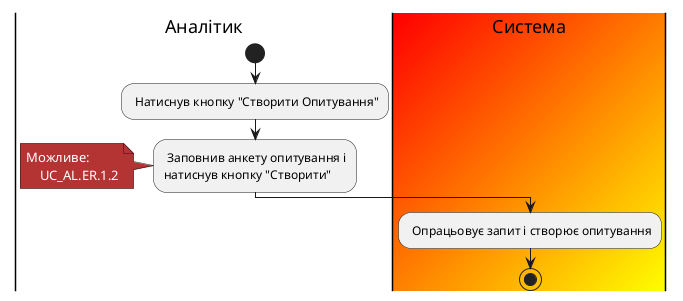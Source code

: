 @startuml
skinparam ArchimateBackgroundColor #ffffff
skinparam	shadowing false
skinparam Note {
	BackgroundColor #B43434
	FontColor #ffffff
}


|Аналітик| 
start

: Натиснув кнопку "Створити Опитування";

: Заповнив анкету опитування і
натиснув кнопку "Створити";
note left
Можливе:
    UC_AL.ER.1.2
end note
|#Red/Yellow|Система| 
: Опрацьовує запит і створює опитування;
stop;


@enduml
